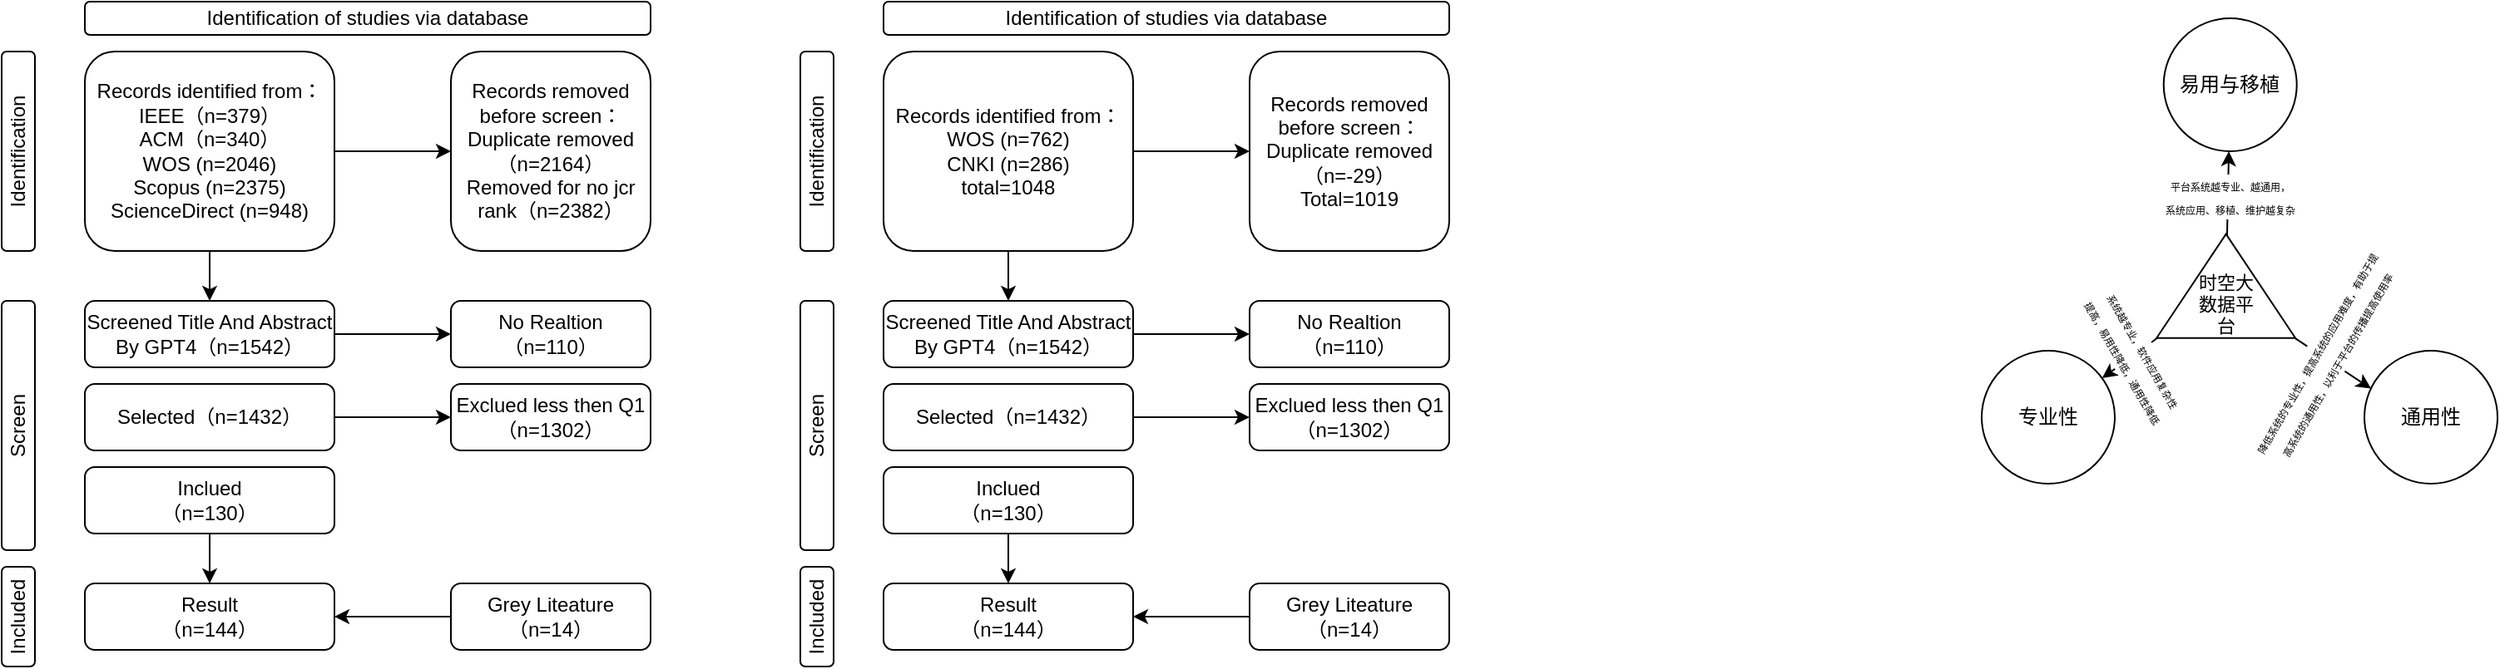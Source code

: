 <mxfile version="26.2.8">
  <diagram name="第 1 页" id="8o8XvhP2dbl5_3nsmxD9">
    <mxGraphModel dx="680" dy="361" grid="1" gridSize="10" guides="1" tooltips="1" connect="1" arrows="1" fold="1" page="1" pageScale="1" pageWidth="827" pageHeight="1169" math="0" shadow="0">
      <root>
        <mxCell id="0" />
        <mxCell id="1" parent="0" />
        <mxCell id="wGT_a7te1NiHUHG1gqh5-1" value="Identification" style="rounded=1;html=1;whiteSpace=wrap;horizontal=0;" parent="1" vertex="1">
          <mxGeometry x="30" y="150" width="20" height="120" as="geometry" />
        </mxCell>
        <mxCell id="wGT_a7te1NiHUHG1gqh5-2" value="Screen" style="rounded=1;whiteSpace=wrap;html=1;horizontal=0;" parent="1" vertex="1">
          <mxGeometry x="30" y="300" width="20" height="150" as="geometry" />
        </mxCell>
        <mxCell id="wGT_a7te1NiHUHG1gqh5-3" value="Included" style="rounded=1;whiteSpace=wrap;html=1;horizontal=0;" parent="1" vertex="1">
          <mxGeometry x="30" y="460" width="20" height="60" as="geometry" />
        </mxCell>
        <mxCell id="wGT_a7te1NiHUHG1gqh5-4" value="Identification of studies via database" style="rounded=1;whiteSpace=wrap;html=1;" parent="1" vertex="1">
          <mxGeometry x="80" y="120" width="340" height="20" as="geometry" />
        </mxCell>
        <mxCell id="wGT_a7te1NiHUHG1gqh5-8" style="edgeStyle=orthogonalEdgeStyle;rounded=0;orthogonalLoop=1;jettySize=auto;html=1;" parent="1" source="wGT_a7te1NiHUHG1gqh5-6" target="wGT_a7te1NiHUHG1gqh5-7" edge="1">
          <mxGeometry relative="1" as="geometry" />
        </mxCell>
        <mxCell id="wGT_a7te1NiHUHG1gqh5-32" style="edgeStyle=orthogonalEdgeStyle;rounded=0;orthogonalLoop=1;jettySize=auto;html=1;entryX=0.5;entryY=0;entryDx=0;entryDy=0;" parent="1" source="wGT_a7te1NiHUHG1gqh5-6" target="wGT_a7te1NiHUHG1gqh5-9" edge="1">
          <mxGeometry relative="1" as="geometry" />
        </mxCell>
        <mxCell id="wGT_a7te1NiHUHG1gqh5-6" value="Records identified from：&lt;br&gt;IEEE（n=379）&lt;br&gt;ACM（n=340）&lt;br&gt;&lt;div&gt;WOS (n=2046)&lt;/div&gt;&lt;div&gt;Scopus (n=2375)&lt;/div&gt;&lt;div&gt;ScienceDirect (n=948)&lt;/div&gt;" style="rounded=1;whiteSpace=wrap;html=1;" parent="1" vertex="1">
          <mxGeometry x="80" y="150" width="150" height="120" as="geometry" />
        </mxCell>
        <mxCell id="wGT_a7te1NiHUHG1gqh5-7" value="Records removed before screen：&lt;br&gt;Duplicate removed（n=2164）&lt;br&gt;Removed for no jcr rank（n=2382）" style="rounded=1;whiteSpace=wrap;html=1;" parent="1" vertex="1">
          <mxGeometry x="300" y="150" width="120" height="120" as="geometry" />
        </mxCell>
        <mxCell id="wGT_a7te1NiHUHG1gqh5-14" style="edgeStyle=orthogonalEdgeStyle;rounded=0;orthogonalLoop=1;jettySize=auto;html=1;" parent="1" source="wGT_a7te1NiHUHG1gqh5-9" target="wGT_a7te1NiHUHG1gqh5-13" edge="1">
          <mxGeometry relative="1" as="geometry" />
        </mxCell>
        <mxCell id="wGT_a7te1NiHUHG1gqh5-9" value="Screened Title And Abstract By GPT4（n=1542）" style="rounded=1;whiteSpace=wrap;html=1;" parent="1" vertex="1">
          <mxGeometry x="80" y="300" width="150" height="40" as="geometry" />
        </mxCell>
        <mxCell id="wGT_a7te1NiHUHG1gqh5-16" style="edgeStyle=orthogonalEdgeStyle;rounded=0;orthogonalLoop=1;jettySize=auto;html=1;" parent="1" source="wGT_a7te1NiHUHG1gqh5-10" target="wGT_a7te1NiHUHG1gqh5-15" edge="1">
          <mxGeometry relative="1" as="geometry" />
        </mxCell>
        <mxCell id="wGT_a7te1NiHUHG1gqh5-10" value="Selected（n=1432）" style="rounded=1;whiteSpace=wrap;html=1;" parent="1" vertex="1">
          <mxGeometry x="80" y="350" width="150" height="40" as="geometry" />
        </mxCell>
        <mxCell id="wGT_a7te1NiHUHG1gqh5-33" style="edgeStyle=orthogonalEdgeStyle;rounded=0;orthogonalLoop=1;jettySize=auto;html=1;" parent="1" source="wGT_a7te1NiHUHG1gqh5-11" target="wGT_a7te1NiHUHG1gqh5-12" edge="1">
          <mxGeometry relative="1" as="geometry" />
        </mxCell>
        <mxCell id="wGT_a7te1NiHUHG1gqh5-11" value="Inclued&lt;br&gt;（n=130）" style="rounded=1;whiteSpace=wrap;html=1;" parent="1" vertex="1">
          <mxGeometry x="80" y="400" width="150" height="40" as="geometry" />
        </mxCell>
        <mxCell id="wGT_a7te1NiHUHG1gqh5-12" value="Result&lt;br&gt;（n=144）" style="rounded=1;whiteSpace=wrap;html=1;" parent="1" vertex="1">
          <mxGeometry x="80" y="470" width="150" height="40" as="geometry" />
        </mxCell>
        <mxCell id="wGT_a7te1NiHUHG1gqh5-13" value="No Realtion&lt;br&gt;（n=110）" style="rounded=1;whiteSpace=wrap;html=1;" parent="1" vertex="1">
          <mxGeometry x="300" y="300" width="120" height="40" as="geometry" />
        </mxCell>
        <mxCell id="wGT_a7te1NiHUHG1gqh5-15" value="Exclued less then Q1&lt;br&gt;（n=1302）" style="rounded=1;whiteSpace=wrap;html=1;" parent="1" vertex="1">
          <mxGeometry x="300" y="350" width="120" height="40" as="geometry" />
        </mxCell>
        <mxCell id="Lo8Q3yd1pTkiiWMSKk8t-3" style="edgeStyle=orthogonalEdgeStyle;rounded=0;orthogonalLoop=1;jettySize=auto;html=1;" parent="1" source="Lo8Q3yd1pTkiiWMSKk8t-2" target="wGT_a7te1NiHUHG1gqh5-12" edge="1">
          <mxGeometry relative="1" as="geometry" />
        </mxCell>
        <mxCell id="Lo8Q3yd1pTkiiWMSKk8t-2" value="Grey Liteature&lt;br&gt;（n=14）" style="rounded=1;whiteSpace=wrap;html=1;" parent="1" vertex="1">
          <mxGeometry x="300" y="470" width="120" height="40" as="geometry" />
        </mxCell>
        <mxCell id="UTdYP_ob4YdQUdbvaLEM-1" value="Identification" style="rounded=1;html=1;whiteSpace=wrap;horizontal=0;" parent="1" vertex="1">
          <mxGeometry x="510" y="150" width="20" height="120" as="geometry" />
        </mxCell>
        <mxCell id="UTdYP_ob4YdQUdbvaLEM-2" value="Screen" style="rounded=1;whiteSpace=wrap;html=1;horizontal=0;" parent="1" vertex="1">
          <mxGeometry x="510" y="300" width="20" height="150" as="geometry" />
        </mxCell>
        <mxCell id="UTdYP_ob4YdQUdbvaLEM-3" value="Included" style="rounded=1;whiteSpace=wrap;html=1;horizontal=0;" parent="1" vertex="1">
          <mxGeometry x="510" y="460" width="20" height="60" as="geometry" />
        </mxCell>
        <mxCell id="UTdYP_ob4YdQUdbvaLEM-4" value="Identification of studies via database" style="rounded=1;whiteSpace=wrap;html=1;" parent="1" vertex="1">
          <mxGeometry x="560" y="120" width="340" height="20" as="geometry" />
        </mxCell>
        <mxCell id="UTdYP_ob4YdQUdbvaLEM-5" style="edgeStyle=orthogonalEdgeStyle;rounded=0;orthogonalLoop=1;jettySize=auto;html=1;" parent="1" source="UTdYP_ob4YdQUdbvaLEM-7" target="UTdYP_ob4YdQUdbvaLEM-8" edge="1">
          <mxGeometry relative="1" as="geometry" />
        </mxCell>
        <mxCell id="UTdYP_ob4YdQUdbvaLEM-6" style="edgeStyle=orthogonalEdgeStyle;rounded=0;orthogonalLoop=1;jettySize=auto;html=1;entryX=0.5;entryY=0;entryDx=0;entryDy=0;" parent="1" source="UTdYP_ob4YdQUdbvaLEM-7" target="UTdYP_ob4YdQUdbvaLEM-10" edge="1">
          <mxGeometry relative="1" as="geometry" />
        </mxCell>
        <mxCell id="UTdYP_ob4YdQUdbvaLEM-7" value="Records identified from：&lt;div&gt;WOS (n=762)&lt;/div&gt;&lt;div&gt;CNKI (n=286)&lt;/div&gt;&lt;div&gt;total=1048&lt;/div&gt;" style="rounded=1;whiteSpace=wrap;html=1;" parent="1" vertex="1">
          <mxGeometry x="560" y="150" width="150" height="120" as="geometry" />
        </mxCell>
        <mxCell id="UTdYP_ob4YdQUdbvaLEM-8" value="Records removed before screen：&lt;br&gt;Duplicate removed（n=-29）&lt;br&gt;Total=1019" style="rounded=1;whiteSpace=wrap;html=1;" parent="1" vertex="1">
          <mxGeometry x="780" y="150" width="120" height="120" as="geometry" />
        </mxCell>
        <mxCell id="UTdYP_ob4YdQUdbvaLEM-9" style="edgeStyle=orthogonalEdgeStyle;rounded=0;orthogonalLoop=1;jettySize=auto;html=1;" parent="1" source="UTdYP_ob4YdQUdbvaLEM-10" target="UTdYP_ob4YdQUdbvaLEM-16" edge="1">
          <mxGeometry relative="1" as="geometry" />
        </mxCell>
        <mxCell id="UTdYP_ob4YdQUdbvaLEM-10" value="Screened Title And Abstract By GPT4（n=1542）" style="rounded=1;whiteSpace=wrap;html=1;" parent="1" vertex="1">
          <mxGeometry x="560" y="300" width="150" height="40" as="geometry" />
        </mxCell>
        <mxCell id="UTdYP_ob4YdQUdbvaLEM-11" style="edgeStyle=orthogonalEdgeStyle;rounded=0;orthogonalLoop=1;jettySize=auto;html=1;" parent="1" source="UTdYP_ob4YdQUdbvaLEM-12" target="UTdYP_ob4YdQUdbvaLEM-17" edge="1">
          <mxGeometry relative="1" as="geometry" />
        </mxCell>
        <mxCell id="UTdYP_ob4YdQUdbvaLEM-12" value="Selected（n=1432）" style="rounded=1;whiteSpace=wrap;html=1;" parent="1" vertex="1">
          <mxGeometry x="560" y="350" width="150" height="40" as="geometry" />
        </mxCell>
        <mxCell id="UTdYP_ob4YdQUdbvaLEM-13" style="edgeStyle=orthogonalEdgeStyle;rounded=0;orthogonalLoop=1;jettySize=auto;html=1;" parent="1" source="UTdYP_ob4YdQUdbvaLEM-14" target="UTdYP_ob4YdQUdbvaLEM-15" edge="1">
          <mxGeometry relative="1" as="geometry" />
        </mxCell>
        <mxCell id="UTdYP_ob4YdQUdbvaLEM-14" value="Inclued&lt;br&gt;（n=130）" style="rounded=1;whiteSpace=wrap;html=1;" parent="1" vertex="1">
          <mxGeometry x="560" y="400" width="150" height="40" as="geometry" />
        </mxCell>
        <mxCell id="UTdYP_ob4YdQUdbvaLEM-15" value="Result&lt;br&gt;（n=144）" style="rounded=1;whiteSpace=wrap;html=1;" parent="1" vertex="1">
          <mxGeometry x="560" y="470" width="150" height="40" as="geometry" />
        </mxCell>
        <mxCell id="UTdYP_ob4YdQUdbvaLEM-16" value="No Realtion&lt;br&gt;（n=110）" style="rounded=1;whiteSpace=wrap;html=1;" parent="1" vertex="1">
          <mxGeometry x="780" y="300" width="120" height="40" as="geometry" />
        </mxCell>
        <mxCell id="UTdYP_ob4YdQUdbvaLEM-17" value="Exclued less then Q1&lt;br&gt;（n=1302）" style="rounded=1;whiteSpace=wrap;html=1;" parent="1" vertex="1">
          <mxGeometry x="780" y="350" width="120" height="40" as="geometry" />
        </mxCell>
        <mxCell id="UTdYP_ob4YdQUdbvaLEM-18" style="edgeStyle=orthogonalEdgeStyle;rounded=0;orthogonalLoop=1;jettySize=auto;html=1;" parent="1" source="UTdYP_ob4YdQUdbvaLEM-19" target="UTdYP_ob4YdQUdbvaLEM-15" edge="1">
          <mxGeometry relative="1" as="geometry" />
        </mxCell>
        <mxCell id="UTdYP_ob4YdQUdbvaLEM-19" value="Grey Liteature&lt;br&gt;（n=14）" style="rounded=1;whiteSpace=wrap;html=1;" parent="1" vertex="1">
          <mxGeometry x="780" y="470" width="120" height="40" as="geometry" />
        </mxCell>
        <mxCell id="7u2R2iz1aB_nDEzt7f6u-1" value="易用与移植" style="ellipse;whiteSpace=wrap;html=1;aspect=fixed;" vertex="1" parent="1">
          <mxGeometry x="1329.37" y="130" width="80" height="80" as="geometry" />
        </mxCell>
        <mxCell id="7u2R2iz1aB_nDEzt7f6u-2" value="专业性" style="ellipse;whiteSpace=wrap;html=1;aspect=fixed;" vertex="1" parent="1">
          <mxGeometry x="1220" y="330" width="80" height="80" as="geometry" />
        </mxCell>
        <mxCell id="7u2R2iz1aB_nDEzt7f6u-3" value="通用性" style="ellipse;whiteSpace=wrap;html=1;aspect=fixed;" vertex="1" parent="1">
          <mxGeometry x="1450" y="330" width="80" height="80" as="geometry" />
        </mxCell>
        <mxCell id="7u2R2iz1aB_nDEzt7f6u-9" style="rounded=0;orthogonalLoop=1;jettySize=auto;html=1;" edge="1" parent="1" source="7u2R2iz1aB_nDEzt7f6u-8" target="7u2R2iz1aB_nDEzt7f6u-1">
          <mxGeometry relative="1" as="geometry" />
        </mxCell>
        <mxCell id="7u2R2iz1aB_nDEzt7f6u-14" value="&lt;div&gt;&lt;font style=&quot;font-size: 6px;&quot;&gt;平台系统越专业、越通用，&lt;/font&gt;&lt;/div&gt;&lt;div&gt;&lt;font style=&quot;font-size: 6px;&quot;&gt;系统应用、移植、维护越复杂&lt;/font&gt;&lt;/div&gt;" style="edgeLabel;html=1;align=center;verticalAlign=middle;resizable=0;points=[];" vertex="1" connectable="0" parent="7u2R2iz1aB_nDEzt7f6u-9">
          <mxGeometry x="0.199" y="1" relative="1" as="geometry">
            <mxPoint x="2" y="7" as="offset" />
          </mxGeometry>
        </mxCell>
        <mxCell id="7u2R2iz1aB_nDEzt7f6u-10" style="rounded=0;orthogonalLoop=1;jettySize=auto;html=1;exitX=0.001;exitY=0.007;exitDx=0;exitDy=0;exitPerimeter=0;" edge="1" parent="1" source="7u2R2iz1aB_nDEzt7f6u-8" target="7u2R2iz1aB_nDEzt7f6u-2">
          <mxGeometry relative="1" as="geometry" />
        </mxCell>
        <mxCell id="7u2R2iz1aB_nDEzt7f6u-16" value="&lt;div&gt;&lt;font style=&quot;font-size: 6px;&quot;&gt;系统越专业，软件应用复杂性&lt;/font&gt;&lt;/div&gt;&lt;div&gt;&lt;font style=&quot;font-size: 6px;&quot;&gt;提高，易用性降低，通用性降低&lt;/font&gt;&lt;/div&gt;" style="edgeLabel;html=1;align=center;verticalAlign=middle;resizable=0;points=[];rotation=60;" vertex="1" connectable="0" parent="7u2R2iz1aB_nDEzt7f6u-10">
          <mxGeometry x="-0.179" relative="1" as="geometry">
            <mxPoint as="offset" />
          </mxGeometry>
        </mxCell>
        <mxCell id="7u2R2iz1aB_nDEzt7f6u-8" value="" style="triangle;whiteSpace=wrap;html=1;rotation=-90;" vertex="1" parent="1">
          <mxGeometry x="1335.55" y="249.36" width="62.55" height="83.41" as="geometry" />
        </mxCell>
        <mxCell id="7u2R2iz1aB_nDEzt7f6u-11" style="rounded=0;orthogonalLoop=1;jettySize=auto;html=1;entryX=0.05;entryY=0.285;entryDx=0;entryDy=0;entryPerimeter=0;exitX=-0.003;exitY=0.999;exitDx=0;exitDy=0;exitPerimeter=0;" edge="1" parent="1" source="7u2R2iz1aB_nDEzt7f6u-8" target="7u2R2iz1aB_nDEzt7f6u-3">
          <mxGeometry relative="1" as="geometry" />
        </mxCell>
        <mxCell id="7u2R2iz1aB_nDEzt7f6u-15" value="&lt;div&gt;&lt;font style=&quot;font-size: 6px;&quot;&gt;降低系统的专业性，提高系统的应用难度，有助于提&lt;/font&gt;&lt;/div&gt;&lt;div&gt;&lt;font style=&quot;font-size: 6px;&quot;&gt;高系统的通用性，以利于平台的传播提高使用率&lt;/font&gt;&lt;/div&gt;" style="edgeLabel;html=1;align=center;verticalAlign=middle;resizable=0;points=[];rotation=-60;" vertex="1" connectable="0" parent="7u2R2iz1aB_nDEzt7f6u-11">
          <mxGeometry x="-0.188" y="-1" relative="1" as="geometry">
            <mxPoint as="offset" />
          </mxGeometry>
        </mxCell>
        <mxCell id="7u2R2iz1aB_nDEzt7f6u-13" value="时空大数据平台" style="text;html=1;align=center;verticalAlign=middle;whiteSpace=wrap;rounded=0;fontSize=11;" vertex="1" parent="1">
          <mxGeometry x="1346.83" y="277" width="40" height="50" as="geometry" />
        </mxCell>
      </root>
    </mxGraphModel>
  </diagram>
</mxfile>
